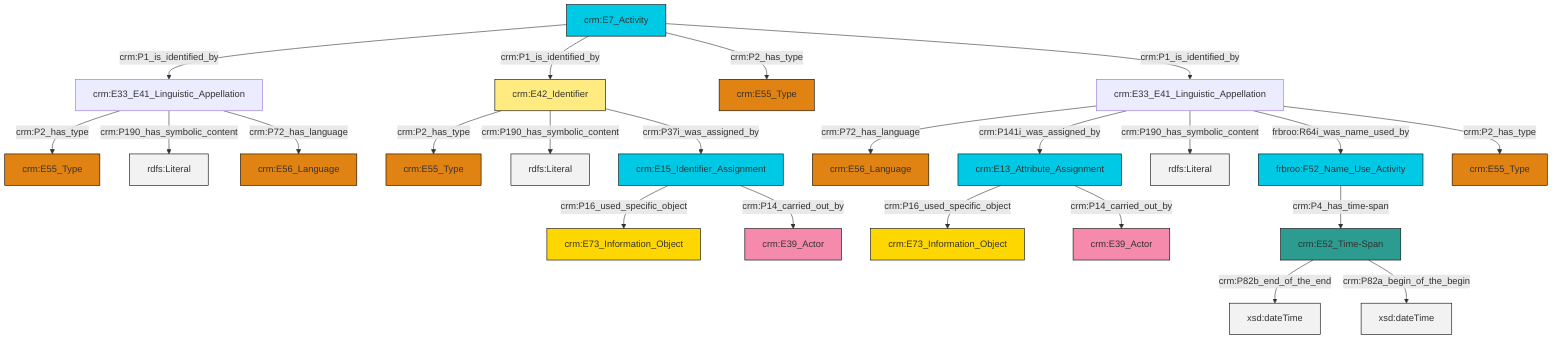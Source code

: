 graph TD
classDef Literal fill:#f2f2f2,stroke:#000000;
classDef CRM_Entity fill:#FFFFFF,stroke:#000000;
classDef Temporal_Entity fill:#00C9E6, stroke:#000000;
classDef Type fill:#E18312, stroke:#000000;
classDef Time-Span fill:#2C9C91, stroke:#000000;
classDef Appellation fill:#FFEB7F, stroke:#000000;
classDef Place fill:#008836, stroke:#000000;
classDef Persistent_Item fill:#B266B2, stroke:#000000;
classDef Conceptual_Object fill:#FFD700, stroke:#000000;
classDef Physical_Thing fill:#D2B48C, stroke:#000000;
classDef Actor fill:#f58aad, stroke:#000000;
classDef PC_Classes fill:#4ce600, stroke:#000000;
classDef Multi fill:#cccccc,stroke:#000000;

0["frbroo:F52_Name_Use_Activity"]:::Temporal_Entity -->|crm:P4_has_time-span| 1["crm:E52_Time-Span"]:::Time-Span
1["crm:E52_Time-Span"]:::Time-Span -->|crm:P82b_end_of_the_end| 6[xsd:dateTime]:::Literal
7["crm:E7_Activity"]:::Temporal_Entity -->|crm:P1_is_identified_by| 8["crm:E33_E41_Linguistic_Appellation"]:::Default
9["crm:E33_E41_Linguistic_Appellation"]:::Default -->|crm:P72_has_language| 10["crm:E56_Language"]:::Type
13["crm:E42_Identifier"]:::Appellation -->|crm:P2_has_type| 14["crm:E55_Type"]:::Type
13["crm:E42_Identifier"]:::Appellation -->|crm:P190_has_symbolic_content| 15[rdfs:Literal]:::Literal
13["crm:E42_Identifier"]:::Appellation -->|crm:P37i_was_assigned_by| 18["crm:E15_Identifier_Assignment"]:::Temporal_Entity
18["crm:E15_Identifier_Assignment"]:::Temporal_Entity -->|crm:P16_used_specific_object| 16["crm:E73_Information_Object"]:::Conceptual_Object
9["crm:E33_E41_Linguistic_Appellation"]:::Default -->|crm:P141i_was_assigned_by| 20["crm:E13_Attribute_Assignment"]:::Temporal_Entity
20["crm:E13_Attribute_Assignment"]:::Temporal_Entity -->|crm:P16_used_specific_object| 4["crm:E73_Information_Object"]:::Conceptual_Object
8["crm:E33_E41_Linguistic_Appellation"]:::Default -->|crm:P2_has_type| 21["crm:E55_Type"]:::Type
1["crm:E52_Time-Span"]:::Time-Span -->|crm:P82a_begin_of_the_begin| 22[xsd:dateTime]:::Literal
8["crm:E33_E41_Linguistic_Appellation"]:::Default -->|crm:P190_has_symbolic_content| 28[rdfs:Literal]:::Literal
8["crm:E33_E41_Linguistic_Appellation"]:::Default -->|crm:P72_has_language| 29["crm:E56_Language"]:::Type
9["crm:E33_E41_Linguistic_Appellation"]:::Default -->|crm:P190_has_symbolic_content| 32[rdfs:Literal]:::Literal
9["crm:E33_E41_Linguistic_Appellation"]:::Default -->|frbroo:R64i_was_name_used_by| 0["frbroo:F52_Name_Use_Activity"]:::Temporal_Entity
20["crm:E13_Attribute_Assignment"]:::Temporal_Entity -->|crm:P14_carried_out_by| 24["crm:E39_Actor"]:::Actor
18["crm:E15_Identifier_Assignment"]:::Temporal_Entity -->|crm:P14_carried_out_by| 2["crm:E39_Actor"]:::Actor
7["crm:E7_Activity"]:::Temporal_Entity -->|crm:P1_is_identified_by| 13["crm:E42_Identifier"]:::Appellation
7["crm:E7_Activity"]:::Temporal_Entity -->|crm:P2_has_type| 30["crm:E55_Type"]:::Type
7["crm:E7_Activity"]:::Temporal_Entity -->|crm:P1_is_identified_by| 9["crm:E33_E41_Linguistic_Appellation"]:::Default
9["crm:E33_E41_Linguistic_Appellation"]:::Default -->|crm:P2_has_type| 11["crm:E55_Type"]:::Type
